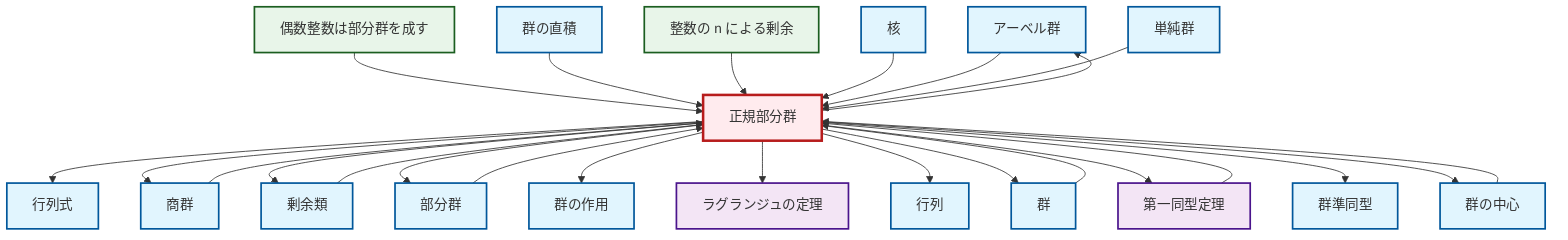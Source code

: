 graph TD
    classDef definition fill:#e1f5fe,stroke:#01579b,stroke-width:2px
    classDef theorem fill:#f3e5f5,stroke:#4a148c,stroke-width:2px
    classDef axiom fill:#fff3e0,stroke:#e65100,stroke-width:2px
    classDef example fill:#e8f5e9,stroke:#1b5e20,stroke-width:2px
    classDef current fill:#ffebee,stroke:#b71c1c,stroke-width:3px
    def-abelian-group["アーベル群"]:::definition
    def-direct-product["群の直積"]:::definition
    def-homomorphism["群準同型"]:::definition
    def-group["群"]:::definition
    def-normal-subgroup["正規部分群"]:::definition
    def-subgroup["部分群"]:::definition
    ex-quotient-integers-mod-n["整数の n による剰余"]:::example
    def-kernel["核"]:::definition
    def-determinant["行列式"]:::definition
    def-group-action["群の作用"]:::definition
    def-matrix["行列"]:::definition
    thm-lagrange["ラグランジュの定理"]:::theorem
    thm-first-isomorphism["第一同型定理"]:::theorem
    def-simple-group["単純群"]:::definition
    def-center-of-group["群の中心"]:::definition
    def-coset["剰余類"]:::definition
    def-quotient-group["商群"]:::definition
    ex-even-integers-subgroup["偶数整数は部分群を成す"]:::example
    ex-even-integers-subgroup --> def-normal-subgroup
    def-normal-subgroup --> def-determinant
    def-normal-subgroup --> def-quotient-group
    def-normal-subgroup --> def-coset
    def-coset --> def-normal-subgroup
    def-direct-product --> def-normal-subgroup
    thm-first-isomorphism --> def-normal-subgroup
    def-normal-subgroup --> def-subgroup
    def-group --> def-normal-subgroup
    def-normal-subgroup --> def-group-action
    def-normal-subgroup --> thm-lagrange
    def-subgroup --> def-normal-subgroup
    def-normal-subgroup --> def-abelian-group
    ex-quotient-integers-mod-n --> def-normal-subgroup
    def-normal-subgroup --> def-matrix
    def-normal-subgroup --> def-group
    def-normal-subgroup --> thm-first-isomorphism
    def-kernel --> def-normal-subgroup
    def-abelian-group --> def-normal-subgroup
    def-normal-subgroup --> def-homomorphism
    def-quotient-group --> def-normal-subgroup
    def-normal-subgroup --> def-center-of-group
    def-simple-group --> def-normal-subgroup
    def-center-of-group --> def-normal-subgroup
    class def-normal-subgroup current